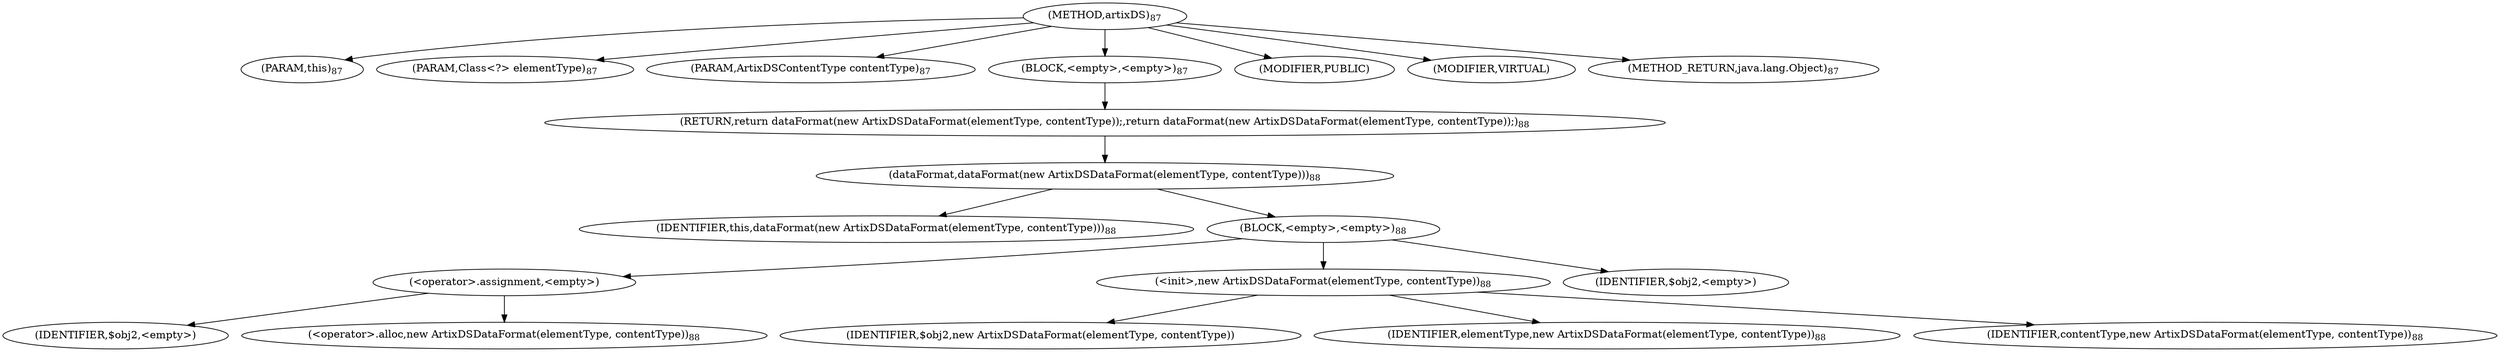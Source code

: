 digraph "artixDS" {  
"152" [label = <(METHOD,artixDS)<SUB>87</SUB>> ]
"25" [label = <(PARAM,this)<SUB>87</SUB>> ]
"153" [label = <(PARAM,Class&lt;?&gt; elementType)<SUB>87</SUB>> ]
"154" [label = <(PARAM,ArtixDSContentType contentType)<SUB>87</SUB>> ]
"155" [label = <(BLOCK,&lt;empty&gt;,&lt;empty&gt;)<SUB>87</SUB>> ]
"156" [label = <(RETURN,return dataFormat(new ArtixDSDataFormat(elementType, contentType));,return dataFormat(new ArtixDSDataFormat(elementType, contentType));)<SUB>88</SUB>> ]
"157" [label = <(dataFormat,dataFormat(new ArtixDSDataFormat(elementType, contentType)))<SUB>88</SUB>> ]
"24" [label = <(IDENTIFIER,this,dataFormat(new ArtixDSDataFormat(elementType, contentType)))<SUB>88</SUB>> ]
"158" [label = <(BLOCK,&lt;empty&gt;,&lt;empty&gt;)<SUB>88</SUB>> ]
"159" [label = <(&lt;operator&gt;.assignment,&lt;empty&gt;)> ]
"160" [label = <(IDENTIFIER,$obj2,&lt;empty&gt;)> ]
"161" [label = <(&lt;operator&gt;.alloc,new ArtixDSDataFormat(elementType, contentType))<SUB>88</SUB>> ]
"162" [label = <(&lt;init&gt;,new ArtixDSDataFormat(elementType, contentType))<SUB>88</SUB>> ]
"163" [label = <(IDENTIFIER,$obj2,new ArtixDSDataFormat(elementType, contentType))> ]
"164" [label = <(IDENTIFIER,elementType,new ArtixDSDataFormat(elementType, contentType))<SUB>88</SUB>> ]
"165" [label = <(IDENTIFIER,contentType,new ArtixDSDataFormat(elementType, contentType))<SUB>88</SUB>> ]
"166" [label = <(IDENTIFIER,$obj2,&lt;empty&gt;)> ]
"167" [label = <(MODIFIER,PUBLIC)> ]
"168" [label = <(MODIFIER,VIRTUAL)> ]
"169" [label = <(METHOD_RETURN,java.lang.Object)<SUB>87</SUB>> ]
  "152" -> "25" 
  "152" -> "153" 
  "152" -> "154" 
  "152" -> "155" 
  "152" -> "167" 
  "152" -> "168" 
  "152" -> "169" 
  "155" -> "156" 
  "156" -> "157" 
  "157" -> "24" 
  "157" -> "158" 
  "158" -> "159" 
  "158" -> "162" 
  "158" -> "166" 
  "159" -> "160" 
  "159" -> "161" 
  "162" -> "163" 
  "162" -> "164" 
  "162" -> "165" 
}
